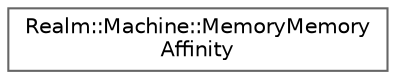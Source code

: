 digraph "Graphical Class Hierarchy"
{
 // LATEX_PDF_SIZE
  bgcolor="transparent";
  edge [fontname=Helvetica,fontsize=10,labelfontname=Helvetica,labelfontsize=10];
  node [fontname=Helvetica,fontsize=10,shape=box,height=0.2,width=0.4];
  rankdir="LR";
  Node0 [id="Node000000",label="Realm::Machine::MemoryMemory\lAffinity",height=0.2,width=0.4,color="grey40", fillcolor="white", style="filled",URL="$structRealm_1_1Machine_1_1MemoryMemoryAffinity.html",tooltip=" "];
}
